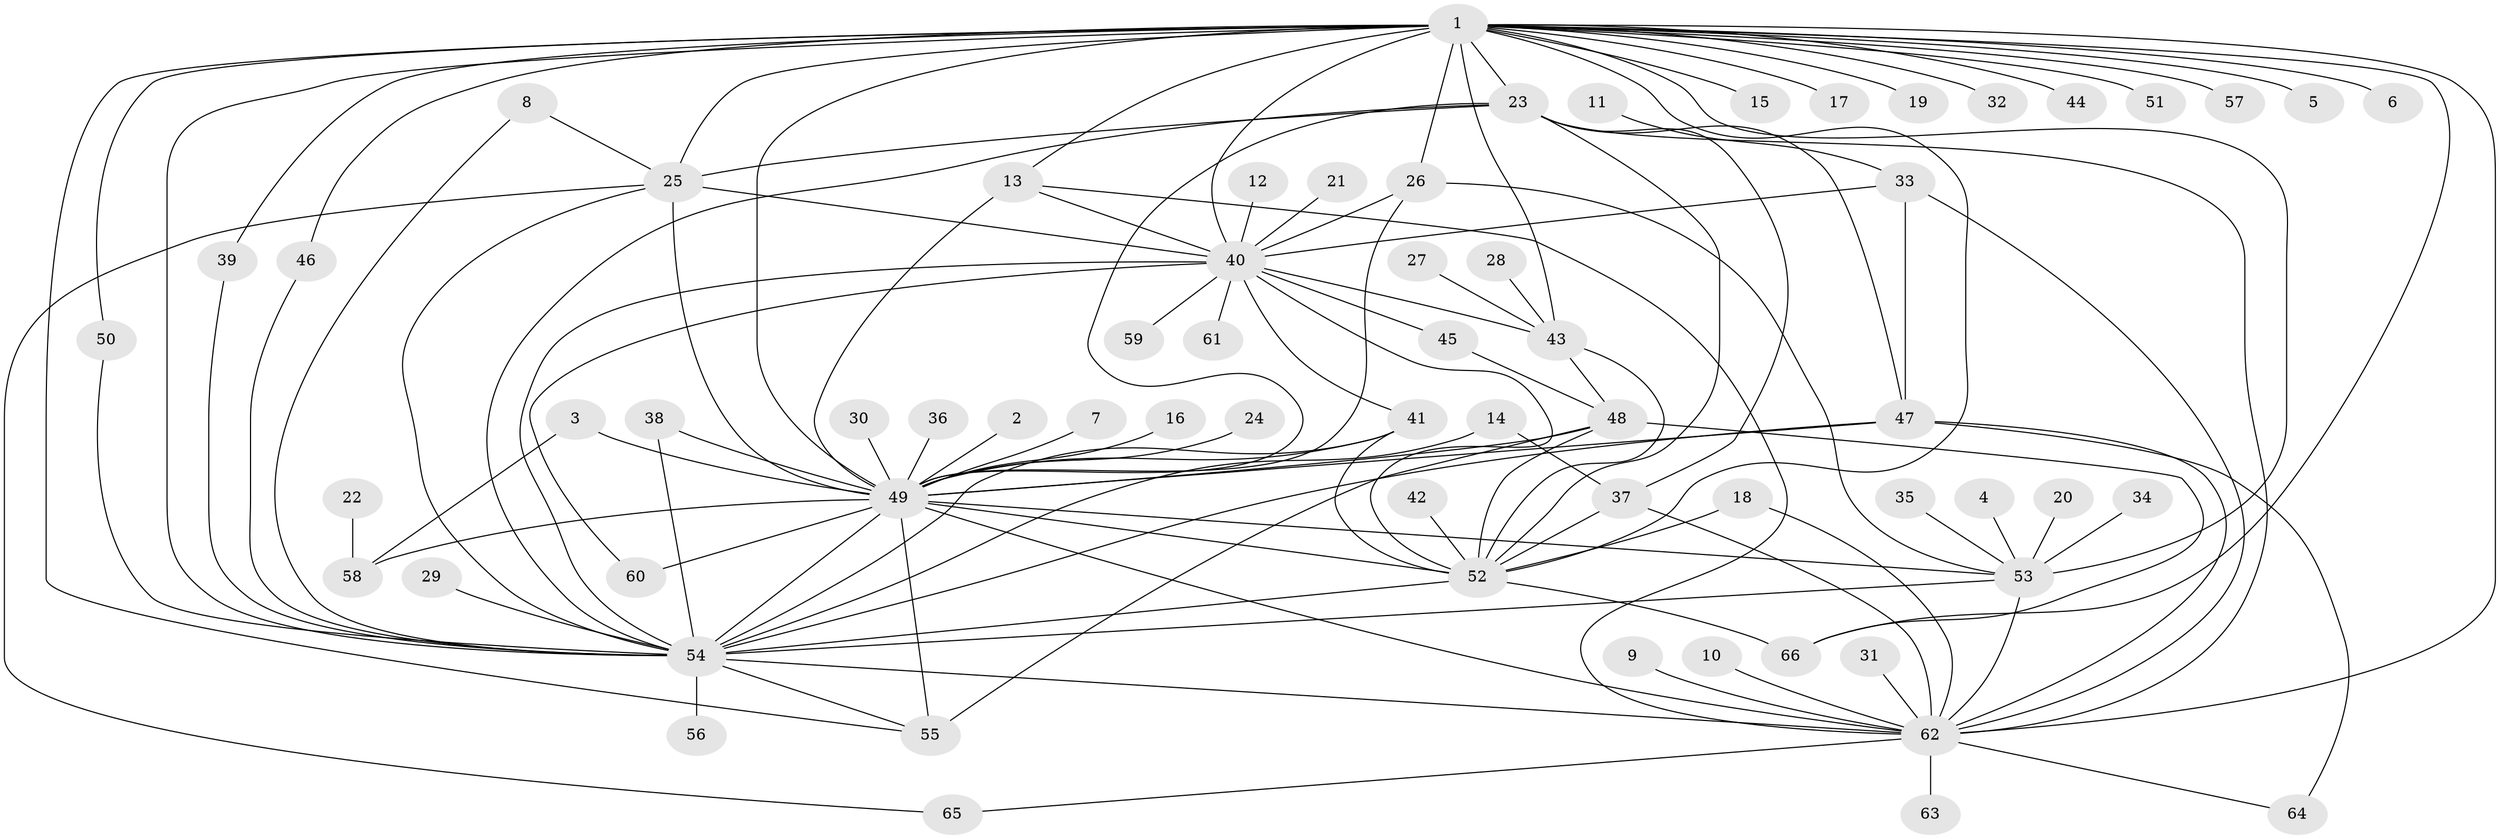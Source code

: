 // original degree distribution, {31: 0.007575757575757576, 8: 0.015151515151515152, 1: 0.4621212121212121, 27: 0.007575757575757576, 2: 0.20454545454545456, 22: 0.007575757575757576, 6: 0.015151515151515152, 5: 0.06060606060606061, 12: 0.007575757575757576, 9: 0.015151515151515152, 20: 0.007575757575757576, 4: 0.06818181818181818, 7: 0.015151515151515152, 3: 0.09848484848484848, 10: 0.007575757575757576}
// Generated by graph-tools (version 1.1) at 2025/25/03/09/25 03:25:54]
// undirected, 66 vertices, 120 edges
graph export_dot {
graph [start="1"]
  node [color=gray90,style=filled];
  1;
  2;
  3;
  4;
  5;
  6;
  7;
  8;
  9;
  10;
  11;
  12;
  13;
  14;
  15;
  16;
  17;
  18;
  19;
  20;
  21;
  22;
  23;
  24;
  25;
  26;
  27;
  28;
  29;
  30;
  31;
  32;
  33;
  34;
  35;
  36;
  37;
  38;
  39;
  40;
  41;
  42;
  43;
  44;
  45;
  46;
  47;
  48;
  49;
  50;
  51;
  52;
  53;
  54;
  55;
  56;
  57;
  58;
  59;
  60;
  61;
  62;
  63;
  64;
  65;
  66;
  1 -- 5 [weight=1.0];
  1 -- 6 [weight=1.0];
  1 -- 13 [weight=1.0];
  1 -- 15 [weight=1.0];
  1 -- 17 [weight=1.0];
  1 -- 19 [weight=1.0];
  1 -- 23 [weight=2.0];
  1 -- 25 [weight=1.0];
  1 -- 26 [weight=1.0];
  1 -- 32 [weight=1.0];
  1 -- 39 [weight=1.0];
  1 -- 40 [weight=2.0];
  1 -- 43 [weight=2.0];
  1 -- 44 [weight=1.0];
  1 -- 46 [weight=1.0];
  1 -- 49 [weight=3.0];
  1 -- 50 [weight=1.0];
  1 -- 51 [weight=1.0];
  1 -- 52 [weight=1.0];
  1 -- 53 [weight=1.0];
  1 -- 54 [weight=2.0];
  1 -- 55 [weight=1.0];
  1 -- 57 [weight=1.0];
  1 -- 62 [weight=1.0];
  1 -- 66 [weight=1.0];
  2 -- 49 [weight=1.0];
  3 -- 49 [weight=1.0];
  3 -- 58 [weight=1.0];
  4 -- 53 [weight=1.0];
  7 -- 49 [weight=1.0];
  8 -- 25 [weight=1.0];
  8 -- 54 [weight=1.0];
  9 -- 62 [weight=1.0];
  10 -- 62 [weight=1.0];
  11 -- 33 [weight=1.0];
  12 -- 40 [weight=1.0];
  13 -- 40 [weight=1.0];
  13 -- 49 [weight=1.0];
  13 -- 62 [weight=1.0];
  14 -- 37 [weight=1.0];
  14 -- 54 [weight=1.0];
  16 -- 49 [weight=1.0];
  18 -- 52 [weight=1.0];
  18 -- 62 [weight=1.0];
  20 -- 53 [weight=1.0];
  21 -- 40 [weight=1.0];
  22 -- 58 [weight=1.0];
  23 -- 25 [weight=1.0];
  23 -- 37 [weight=1.0];
  23 -- 47 [weight=1.0];
  23 -- 49 [weight=1.0];
  23 -- 52 [weight=1.0];
  23 -- 54 [weight=1.0];
  23 -- 62 [weight=1.0];
  24 -- 49 [weight=1.0];
  25 -- 40 [weight=1.0];
  25 -- 49 [weight=1.0];
  25 -- 54 [weight=1.0];
  25 -- 65 [weight=1.0];
  26 -- 40 [weight=1.0];
  26 -- 49 [weight=2.0];
  26 -- 53 [weight=1.0];
  27 -- 43 [weight=1.0];
  28 -- 43 [weight=1.0];
  29 -- 54 [weight=1.0];
  30 -- 49 [weight=1.0];
  31 -- 62 [weight=1.0];
  33 -- 40 [weight=2.0];
  33 -- 47 [weight=1.0];
  33 -- 62 [weight=1.0];
  34 -- 53 [weight=1.0];
  35 -- 53 [weight=1.0];
  36 -- 49 [weight=1.0];
  37 -- 52 [weight=1.0];
  37 -- 62 [weight=1.0];
  38 -- 49 [weight=1.0];
  38 -- 54 [weight=1.0];
  39 -- 54 [weight=1.0];
  40 -- 41 [weight=1.0];
  40 -- 43 [weight=1.0];
  40 -- 45 [weight=1.0];
  40 -- 52 [weight=1.0];
  40 -- 54 [weight=2.0];
  40 -- 59 [weight=1.0];
  40 -- 60 [weight=1.0];
  40 -- 61 [weight=1.0];
  41 -- 49 [weight=1.0];
  41 -- 52 [weight=1.0];
  41 -- 54 [weight=1.0];
  42 -- 52 [weight=1.0];
  43 -- 48 [weight=1.0];
  43 -- 52 [weight=1.0];
  45 -- 48 [weight=1.0];
  46 -- 54 [weight=1.0];
  47 -- 49 [weight=1.0];
  47 -- 54 [weight=1.0];
  47 -- 62 [weight=1.0];
  47 -- 64 [weight=1.0];
  48 -- 49 [weight=1.0];
  48 -- 52 [weight=1.0];
  48 -- 55 [weight=1.0];
  48 -- 66 [weight=1.0];
  49 -- 52 [weight=1.0];
  49 -- 53 [weight=1.0];
  49 -- 54 [weight=3.0];
  49 -- 55 [weight=1.0];
  49 -- 58 [weight=1.0];
  49 -- 60 [weight=1.0];
  49 -- 62 [weight=1.0];
  50 -- 54 [weight=1.0];
  52 -- 54 [weight=2.0];
  52 -- 66 [weight=1.0];
  53 -- 54 [weight=1.0];
  53 -- 62 [weight=1.0];
  54 -- 55 [weight=1.0];
  54 -- 56 [weight=1.0];
  54 -- 62 [weight=1.0];
  62 -- 63 [weight=1.0];
  62 -- 64 [weight=1.0];
  62 -- 65 [weight=1.0];
}
